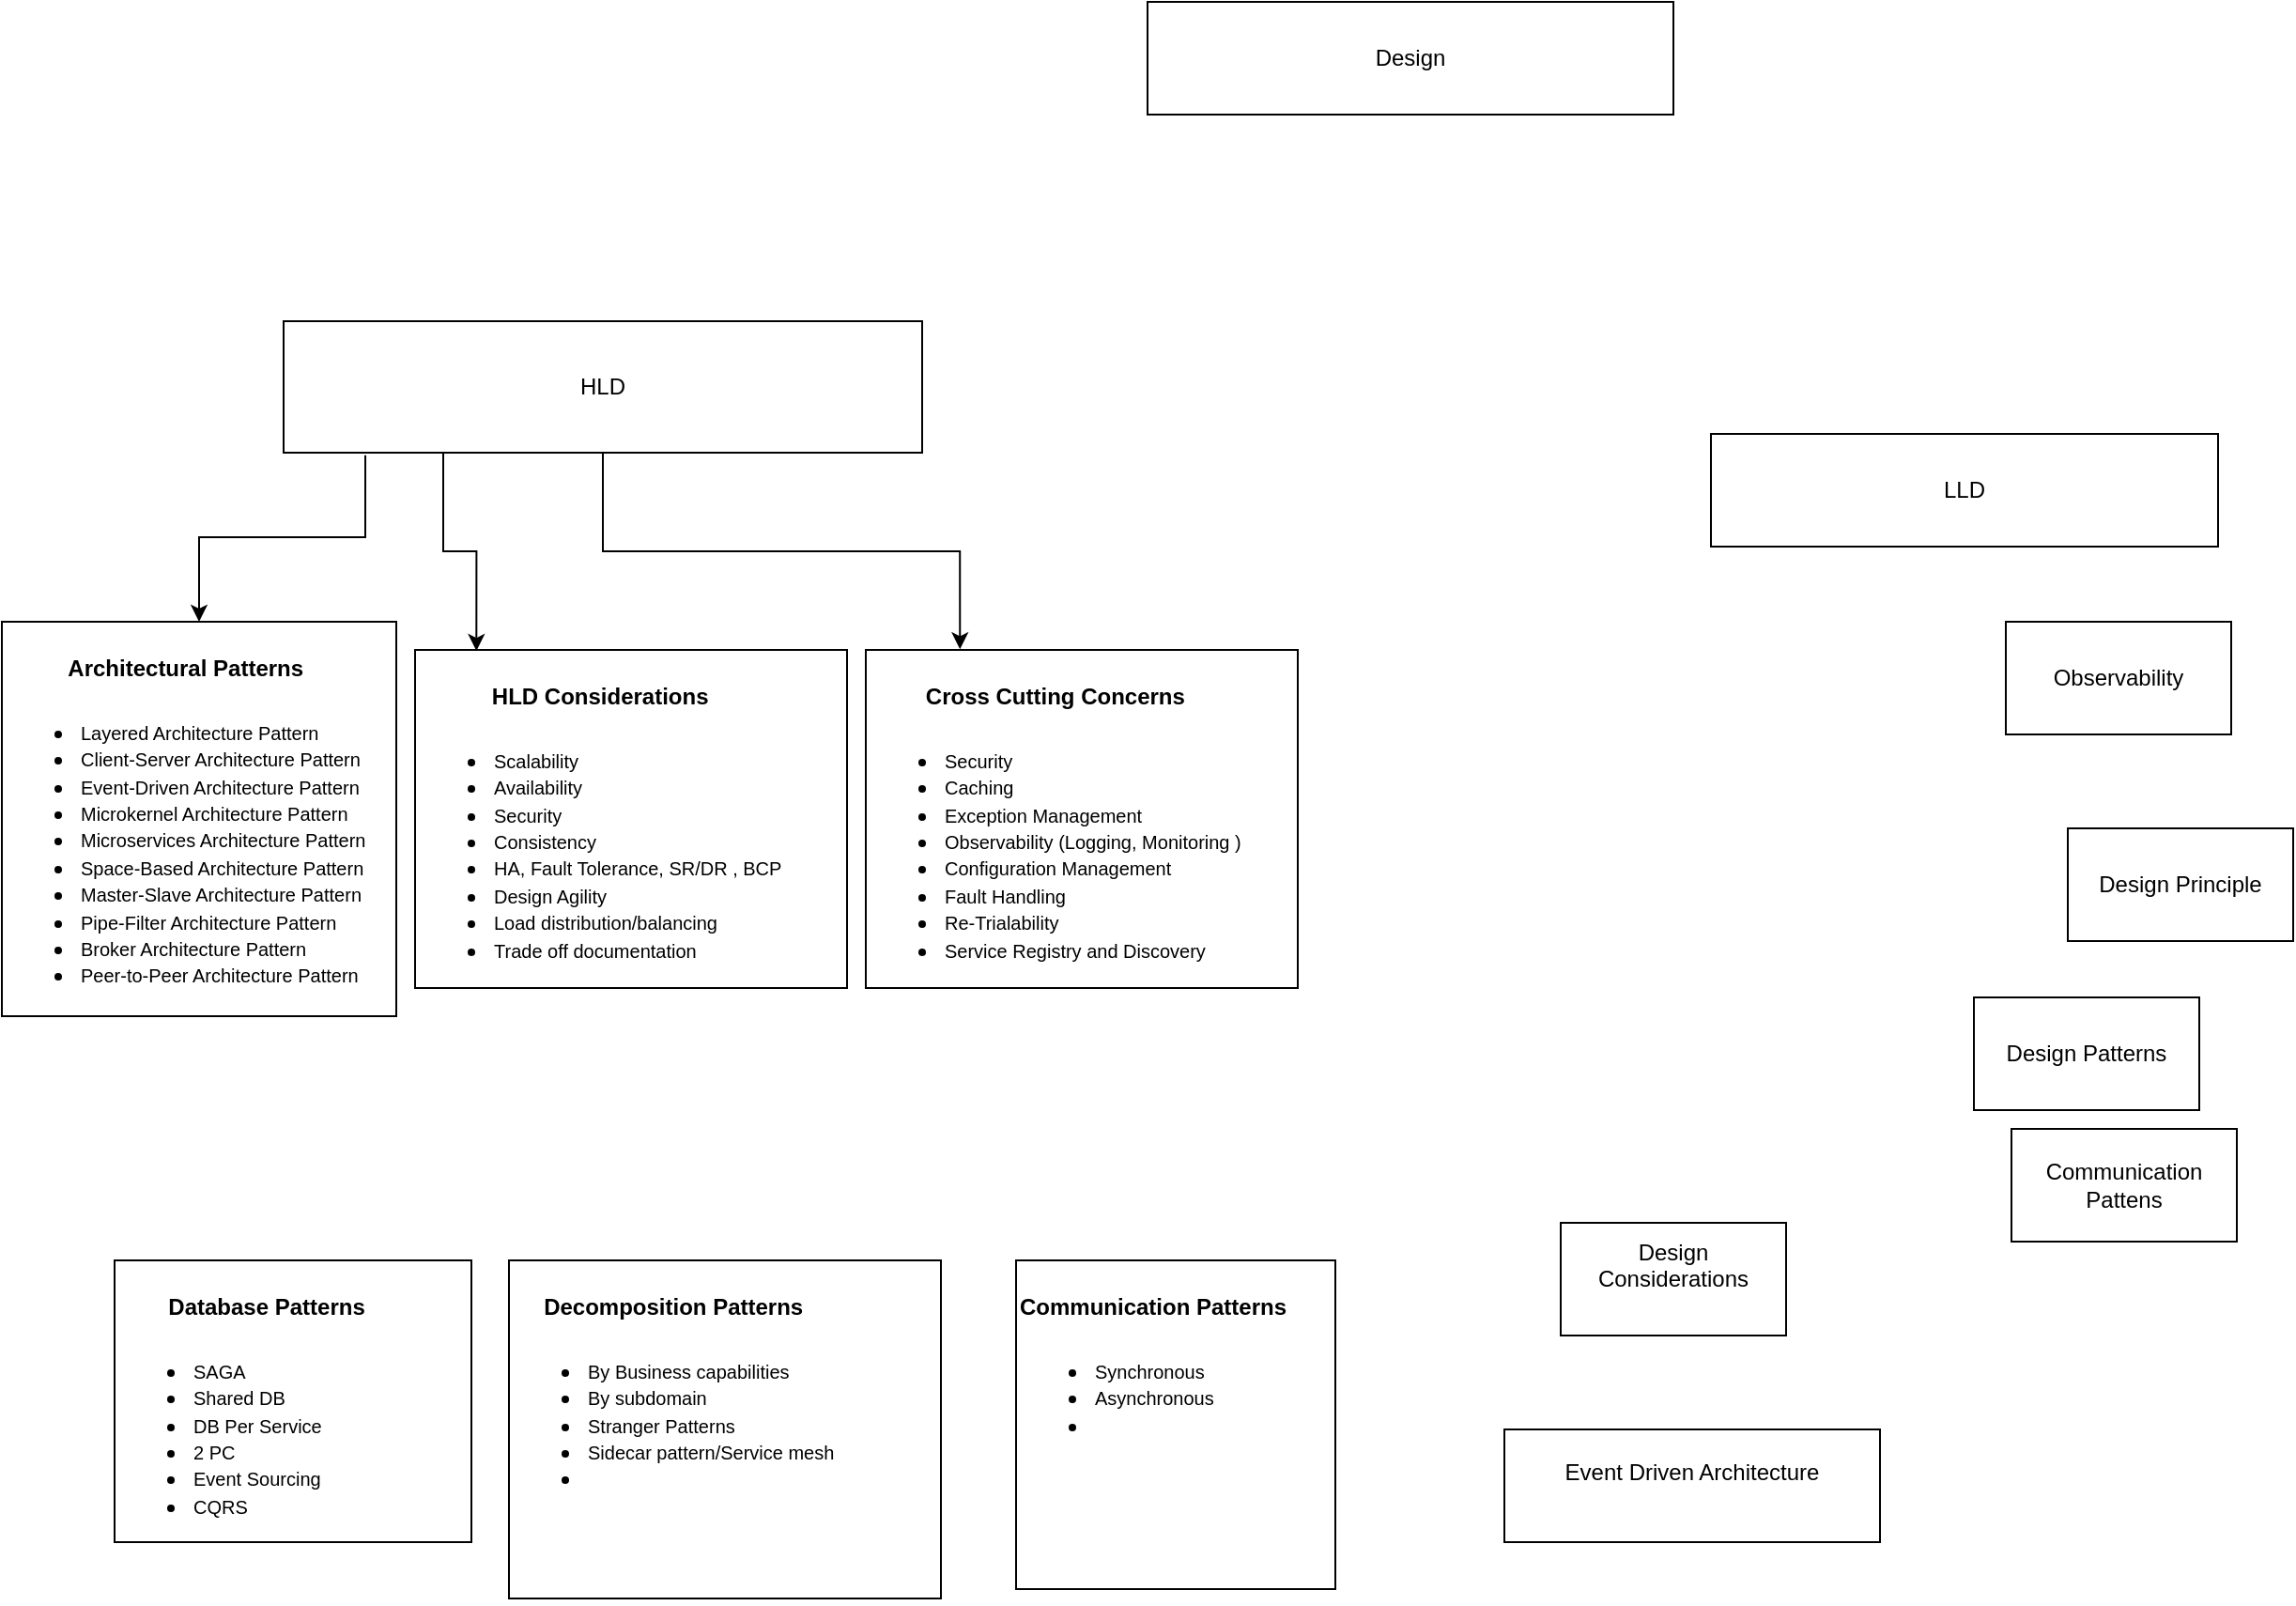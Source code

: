 <mxfile version="24.7.16">
  <diagram name="Page-1" id="bM3PmpB1r2jM4BKY32LB">
    <mxGraphModel dx="1877" dy="1691" grid="1" gridSize="10" guides="1" tooltips="1" connect="1" arrows="1" fold="1" page="1" pageScale="1" pageWidth="827" pageHeight="1169" math="0" shadow="0">
      <root>
        <mxCell id="0" />
        <mxCell id="1" parent="0" />
        <mxCell id="BcJtB_NbfzT6vHZU13DD-1" value="Design" style="rounded=0;whiteSpace=wrap;html=1;" parent="1" vertex="1">
          <mxGeometry x="370" y="-210" width="280" height="60" as="geometry" />
        </mxCell>
        <mxCell id="0TXN0Idf-uPjd7aG79dw-3" style="edgeStyle=orthogonalEdgeStyle;rounded=0;orthogonalLoop=1;jettySize=auto;html=1;exitX=0.128;exitY=1.02;exitDx=0;exitDy=0;exitPerimeter=0;" edge="1" parent="1" source="BcJtB_NbfzT6vHZU13DD-2" target="0TXN0Idf-uPjd7aG79dw-1">
          <mxGeometry relative="1" as="geometry" />
        </mxCell>
        <mxCell id="BcJtB_NbfzT6vHZU13DD-2" value="HLD" style="rounded=0;whiteSpace=wrap;html=1;" parent="1" vertex="1">
          <mxGeometry x="-90" y="-40" width="340" height="70" as="geometry" />
        </mxCell>
        <mxCell id="BcJtB_NbfzT6vHZU13DD-3" value="Design Considerations&lt;div&gt;&lt;br&gt;&lt;/div&gt;" style="rounded=0;whiteSpace=wrap;html=1;" parent="1" vertex="1">
          <mxGeometry x="590" y="440" width="120" height="60" as="geometry" />
        </mxCell>
        <mxCell id="BcJtB_NbfzT6vHZU13DD-4" value="LLD" style="rounded=0;whiteSpace=wrap;html=1;" parent="1" vertex="1">
          <mxGeometry x="670" y="20" width="270" height="60" as="geometry" />
        </mxCell>
        <mxCell id="BcJtB_NbfzT6vHZU13DD-5" value="Design Patterns" style="rounded=0;whiteSpace=wrap;html=1;" parent="1" vertex="1">
          <mxGeometry x="810" y="320" width="120" height="60" as="geometry" />
        </mxCell>
        <mxCell id="BcJtB_NbfzT6vHZU13DD-7" value="Event Driven Architecture&lt;div&gt;&lt;br&gt;&lt;/div&gt;" style="rounded=0;whiteSpace=wrap;html=1;" parent="1" vertex="1">
          <mxGeometry x="560" y="550" width="200" height="60" as="geometry" />
        </mxCell>
        <mxCell id="BcJtB_NbfzT6vHZU13DD-8" value="Design Principle" style="rounded=0;whiteSpace=wrap;html=1;" parent="1" vertex="1">
          <mxGeometry x="860" y="230" width="120" height="60" as="geometry" />
        </mxCell>
        <mxCell id="BcJtB_NbfzT6vHZU13DD-9" value="Observability" style="rounded=0;whiteSpace=wrap;html=1;" parent="1" vertex="1">
          <mxGeometry x="827" y="120" width="120" height="60" as="geometry" />
        </mxCell>
        <mxCell id="cn59YkBiOOC3MtFmb4QU-2" value="Communication Pattens" style="rounded=0;whiteSpace=wrap;html=1;" parent="1" vertex="1">
          <mxGeometry x="830" y="390" width="120" height="60" as="geometry" />
        </mxCell>
        <mxCell id="cn59YkBiOOC3MtFmb4QU-7" value="&lt;h1 style=&quot;text-align: center; margin-top: 0px;&quot;&gt;&lt;font style=&quot;font-size: 12px;&quot;&gt;Cross Cutting Concerns&lt;/font&gt;&lt;/h1&gt;&lt;p style=&quot;line-height: 1.38; margin-top: 0pt; margin-bottom: 0pt;&quot; dir=&quot;ltr&quot;&gt;&lt;/p&gt;&lt;ul&gt;&lt;li&gt;&lt;span style=&quot;background-color: transparent; font-variant-numeric: normal; font-variant-east-asian: normal; font-variant-alternates: normal; font-variant-position: normal; vertical-align: baseline; white-space-collapse: preserve; font-family: Arial, sans-serif;&quot;&gt;&lt;font style=&quot;font-size: 10px;&quot;&gt;Security&lt;/font&gt;&lt;/span&gt;&lt;/li&gt;&lt;li&gt;&lt;span style=&quot;font-family: Arial, sans-serif; background-color: transparent; font-variant-numeric: normal; font-variant-east-asian: normal; font-variant-alternates: normal; font-variant-position: normal; vertical-align: baseline; white-space-collapse: preserve;&quot;&gt;&lt;font style=&quot;font-size: 10px;&quot;&gt;Caching&lt;/font&gt;&lt;/span&gt;&lt;/li&gt;&lt;li&gt;&lt;span style=&quot;font-family: Arial, sans-serif; background-color: transparent; font-variant-numeric: normal; font-variant-east-asian: normal; font-variant-alternates: normal; font-variant-position: normal; vertical-align: baseline; white-space-collapse: preserve;&quot;&gt;&lt;font style=&quot;font-size: 10px;&quot;&gt;Exception Management&lt;/font&gt;&lt;/span&gt;&lt;/li&gt;&lt;li&gt;&lt;span style=&quot;font-family: Arial, sans-serif; background-color: transparent; font-variant-numeric: normal; font-variant-east-asian: normal; font-variant-alternates: normal; font-variant-position: normal; vertical-align: baseline; white-space-collapse: preserve;&quot;&gt;&lt;font style=&quot;font-size: 10px;&quot;&gt;Observability (Logging, Monitoring )&lt;/font&gt;&lt;/span&gt;&lt;/li&gt;&lt;li&gt;&lt;span style=&quot;font-family: Arial, sans-serif; background-color: transparent; font-variant-numeric: normal; font-variant-east-asian: normal; font-variant-alternates: normal; font-variant-position: normal; vertical-align: baseline; white-space-collapse: preserve;&quot;&gt;&lt;font style=&quot;font-size: 10px;&quot;&gt;Configuration Management&lt;/font&gt;&lt;/span&gt;&lt;/li&gt;&lt;li&gt;&lt;span style=&quot;font-family: Arial, sans-serif; background-color: transparent; font-variant-numeric: normal; font-variant-east-asian: normal; font-variant-alternates: normal; font-variant-position: normal; vertical-align: baseline; white-space-collapse: preserve;&quot;&gt;&lt;font style=&quot;font-size: 10px;&quot;&gt;Fault Handling&lt;/font&gt;&lt;/span&gt;&lt;/li&gt;&lt;li&gt;&lt;span style=&quot;font-family: Arial, sans-serif; background-color: transparent; font-variant-numeric: normal; font-variant-east-asian: normal; font-variant-alternates: normal; font-variant-position: normal; vertical-align: baseline; white-space-collapse: preserve;&quot;&gt;&lt;font style=&quot;font-size: 10px;&quot;&gt;Re-Trialability&amp;nbsp;&lt;/font&gt;&lt;/span&gt;&lt;/li&gt;&lt;li&gt;&lt;span style=&quot;font-family: Arial, sans-serif; background-color: transparent; font-variant-numeric: normal; font-variant-east-asian: normal; font-variant-alternates: normal; font-variant-position: normal; vertical-align: baseline; white-space-collapse: preserve;&quot;&gt;&lt;font style=&quot;font-size: 10px;&quot;&gt;Service Registry and Discovery &lt;/font&gt;&lt;/span&gt;&lt;/li&gt;&lt;/ul&gt;&lt;p&gt;&lt;/p&gt;&lt;div&gt;&lt;span style=&quot;font-family: Arial, sans-serif; background-color: transparent; font-variant-numeric: normal; font-variant-east-asian: normal; font-variant-alternates: normal; font-variant-position: normal; vertical-align: baseline; white-space-collapse: preserve;&quot;&gt;&lt;font style=&quot;font-size: 10px;&quot;&gt;&lt;br&gt;&lt;/font&gt;&lt;/span&gt;&lt;/div&gt;" style="text;html=1;whiteSpace=wrap;overflow=hidden;rounded=0;strokeColor=default;" parent="1" vertex="1">
          <mxGeometry x="220" y="135" width="230" height="180" as="geometry" />
        </mxCell>
        <mxCell id="cn59YkBiOOC3MtFmb4QU-8" value="&lt;h1 style=&quot;text-align: center; margin-top: 0px;&quot;&gt;&lt;span style=&quot;font-size: 12px;&quot;&gt;&lt;span style=&quot;white-space: pre;&quot;&gt;&#x9;&lt;/span&gt;Database Patterns&lt;/span&gt;&lt;/h1&gt;&lt;p style=&quot;line-height: 1.38; margin-top: 0pt; margin-bottom: 0pt;&quot; dir=&quot;ltr&quot;&gt;&lt;/p&gt;&lt;ul&gt;&lt;li&gt;&lt;font style=&quot;font-size: 10px;&quot;&gt;SAGA&lt;/font&gt;&lt;/li&gt;&lt;li&gt;&lt;font style=&quot;font-size: 10px;&quot;&gt;Shared DB&lt;/font&gt;&lt;/li&gt;&lt;li&gt;&lt;font style=&quot;font-size: 10px;&quot;&gt;DB Per Service&lt;/font&gt;&lt;/li&gt;&lt;li&gt;&lt;font style=&quot;font-size: 10px;&quot;&gt;2 PC&lt;/font&gt;&lt;/li&gt;&lt;li&gt;&lt;font style=&quot;font-size: 10px;&quot;&gt;Event Sourcing&lt;/font&gt;&lt;/li&gt;&lt;li&gt;&lt;font style=&quot;font-size: 10px;&quot;&gt;CQRS&lt;/font&gt;&lt;/li&gt;&lt;/ul&gt;&lt;p&gt;&lt;/p&gt;&lt;div&gt;&lt;span style=&quot;font-family: Arial, sans-serif; background-color: transparent; font-variant-numeric: normal; font-variant-east-asian: normal; font-variant-alternates: normal; font-variant-position: normal; vertical-align: baseline; white-space-collapse: preserve;&quot;&gt;&lt;font style=&quot;font-size: 10px;&quot;&gt;&lt;br&gt;&lt;/font&gt;&lt;/span&gt;&lt;/div&gt;" style="text;html=1;whiteSpace=wrap;overflow=hidden;rounded=0;strokeColor=default;" parent="1" vertex="1">
          <mxGeometry x="-180" y="460" width="190" height="150" as="geometry" />
        </mxCell>
        <mxCell id="cn59YkBiOOC3MtFmb4QU-9" value="&lt;h1 style=&quot;text-align: center; margin-top: 0px;&quot;&gt;&lt;font style=&quot;font-size: 12px;&quot;&gt;HLD Considerations&lt;/font&gt;&lt;/h1&gt;&lt;p style=&quot;line-height: 1.38; margin-top: 0pt; margin-bottom: 0pt;&quot; dir=&quot;ltr&quot;&gt;&lt;/p&gt;&lt;ul&gt;&lt;li&gt;&lt;span style=&quot;background-color: transparent; font-variant-numeric: normal; font-variant-east-asian: normal; font-variant-alternates: normal; font-variant-position: normal; vertical-align: baseline; white-space-collapse: preserve; font-family: Arial, sans-serif;&quot;&gt;&lt;font style=&quot;font-size: 10px;&quot;&gt;Scalability&lt;/font&gt;&lt;/span&gt;&lt;/li&gt;&lt;li&gt;&lt;span style=&quot;font-family: Arial, sans-serif; background-color: transparent; font-variant-numeric: normal; font-variant-east-asian: normal; font-variant-alternates: normal; font-variant-position: normal; vertical-align: baseline; white-space-collapse: preserve;&quot;&gt;&lt;font style=&quot;font-size: 10px;&quot;&gt;Availability&lt;/font&gt;&lt;/span&gt;&lt;/li&gt;&lt;li&gt;&lt;font face=&quot;Arial, sans-serif&quot;&gt;&lt;span style=&quot;font-size: 10px; white-space-collapse: preserve;&quot;&gt;Security&lt;/span&gt;&lt;/font&gt;&lt;/li&gt;&lt;li&gt;&lt;font face=&quot;Arial, sans-serif&quot;&gt;&lt;span style=&quot;font-size: 10px; white-space-collapse: preserve;&quot;&gt;Consistency&lt;/span&gt;&lt;/font&gt;&lt;/li&gt;&lt;li&gt;&lt;font face=&quot;Arial, sans-serif&quot;&gt;&lt;span style=&quot;font-size: 10px; white-space-collapse: preserve;&quot;&gt;HA, Fault Tolerance, SR/DR , BCP&lt;/span&gt;&lt;/font&gt;&lt;/li&gt;&lt;li&gt;&lt;font face=&quot;Arial, sans-serif&quot;&gt;&lt;span style=&quot;font-size: 10px; white-space-collapse: preserve;&quot;&gt;Design Agility&lt;/span&gt;&lt;/font&gt;&lt;/li&gt;&lt;li&gt;&lt;font face=&quot;Arial, sans-serif&quot;&gt;&lt;span style=&quot;font-size: 10px; white-space-collapse: preserve;&quot;&gt;Load distribution/balancing&lt;/span&gt;&lt;/font&gt;&lt;/li&gt;&lt;li&gt;&lt;font face=&quot;Arial, sans-serif&quot;&gt;&lt;span style=&quot;font-size: 10px; white-space-collapse: preserve;&quot;&gt;Trade off documentation&lt;/span&gt;&lt;/font&gt;&lt;/li&gt;&lt;/ul&gt;&lt;p&gt;&lt;/p&gt;&lt;div&gt;&lt;span style=&quot;font-family: Arial, sans-serif; background-color: transparent; font-variant-numeric: normal; font-variant-east-asian: normal; font-variant-alternates: normal; font-variant-position: normal; vertical-align: baseline; white-space-collapse: preserve;&quot;&gt;&lt;font style=&quot;font-size: 10px;&quot;&gt;&lt;br&gt;&lt;/font&gt;&lt;/span&gt;&lt;/div&gt;" style="text;html=1;whiteSpace=wrap;overflow=hidden;rounded=0;strokeColor=default;" parent="1" vertex="1">
          <mxGeometry x="-20" y="135" width="230" height="180" as="geometry" />
        </mxCell>
        <mxCell id="cn59YkBiOOC3MtFmb4QU-10" value="&lt;h1 style=&quot;text-align: center; margin-top: 0px;&quot;&gt;&lt;font style=&quot;font-size: 12px;&quot;&gt;Decomposition Patterns&lt;/font&gt;&lt;/h1&gt;&lt;p style=&quot;line-height: 1.38; margin-top: 0pt; margin-bottom: 0pt;&quot; dir=&quot;ltr&quot;&gt;&lt;/p&gt;&lt;ul&gt;&lt;li&gt;&lt;span style=&quot;background-color: transparent; font-variant-numeric: normal; font-variant-east-asian: normal; font-variant-alternates: normal; font-variant-position: normal; vertical-align: baseline; white-space-collapse: preserve; font-family: Arial, sans-serif;&quot;&gt;&lt;font style=&quot;font-size: 10px;&quot;&gt;By Business capabilities&lt;/font&gt;&lt;/span&gt;&lt;/li&gt;&lt;li&gt;&lt;span style=&quot;font-family: Arial, sans-serif; background-color: transparent; font-variant-numeric: normal; font-variant-east-asian: normal; font-variant-alternates: normal; font-variant-position: normal; vertical-align: baseline; white-space-collapse: preserve;&quot;&gt;&lt;font style=&quot;font-size: 10px;&quot;&gt;By subdomain&lt;/font&gt;&lt;/span&gt;&lt;/li&gt;&lt;li&gt;&lt;font face=&quot;Arial, sans-serif&quot;&gt;&lt;span style=&quot;font-size: 10px; white-space-collapse: preserve;&quot;&gt;Stranger Patterns&lt;/span&gt;&lt;/font&gt;&lt;/li&gt;&lt;li&gt;&lt;font face=&quot;Arial, sans-serif&quot;&gt;&lt;span style=&quot;font-size: 10px; white-space-collapse: preserve;&quot;&gt;Sidecar pattern/Service mesh&lt;/span&gt;&lt;/font&gt;&lt;/li&gt;&lt;li&gt;&lt;span style=&quot;font-size: 10px; background-color: transparent; font-family: Arial, sans-serif; white-space-collapse: preserve;&quot;&gt; &lt;/span&gt;&lt;br&gt;&lt;/li&gt;&lt;/ul&gt;&lt;p&gt;&lt;/p&gt;&lt;div&gt;&lt;span style=&quot;font-family: Arial, sans-serif; background-color: transparent; font-variant-numeric: normal; font-variant-east-asian: normal; font-variant-alternates: normal; font-variant-position: normal; vertical-align: baseline; white-space-collapse: preserve;&quot;&gt;&lt;font style=&quot;font-size: 10px;&quot;&gt;&lt;br&gt;&lt;/font&gt;&lt;/span&gt;&lt;/div&gt;" style="text;html=1;whiteSpace=wrap;overflow=hidden;rounded=0;strokeColor=default;" parent="1" vertex="1">
          <mxGeometry x="30" y="460" width="230" height="180" as="geometry" />
        </mxCell>
        <mxCell id="cn59YkBiOOC3MtFmb4QU-11" value="&lt;h1 style=&quot;margin-top: 0px;&quot;&gt;&lt;font style=&quot;font-size: 12px;&quot;&gt;Communication Patterns&lt;/font&gt;&lt;/h1&gt;&lt;p style=&quot;line-height: 1.38; margin-top: 0pt; margin-bottom: 0pt;&quot; dir=&quot;ltr&quot;&gt;&lt;/p&gt;&lt;ul&gt;&lt;li style=&quot;&quot;&gt;&lt;span style=&quot;background-color: transparent; font-variant-numeric: normal; font-variant-east-asian: normal; font-variant-alternates: normal; font-variant-position: normal; vertical-align: baseline; white-space-collapse: preserve; font-family: Arial, sans-serif;&quot;&gt;&lt;font style=&quot;font-size: 10px;&quot;&gt;Synchronous&lt;/font&gt;&lt;/span&gt;&lt;/li&gt;&lt;li style=&quot;&quot;&gt;&lt;font style=&quot;font-size: 10px;&quot;&gt;&lt;font face=&quot;Arial, sans-serif&quot;&gt;&lt;span style=&quot;white-space-collapse: preserve;&quot;&gt;A&lt;/span&gt;&lt;/font&gt;synchronous&lt;/font&gt;&lt;/li&gt;&lt;li style=&quot;&quot;&gt;&lt;br&gt;&lt;/li&gt;&lt;/ul&gt;&lt;p&gt;&lt;/p&gt;&lt;div&gt;&lt;span style=&quot;font-family: Arial, sans-serif; background-color: transparent; font-variant-numeric: normal; font-variant-east-asian: normal; font-variant-alternates: normal; font-variant-position: normal; vertical-align: baseline; white-space-collapse: preserve;&quot;&gt;&lt;font style=&quot;font-size: 10px;&quot;&gt;&lt;br&gt;&lt;/font&gt;&lt;/span&gt;&lt;/div&gt;" style="text;html=1;whiteSpace=wrap;overflow=hidden;rounded=0;strokeColor=default;" parent="1" vertex="1">
          <mxGeometry x="300" y="460" width="170" height="175" as="geometry" />
        </mxCell>
        <mxCell id="0TXN0Idf-uPjd7aG79dw-1" value="&lt;h1 style=&quot;text-align: center; margin-top: 0px;&quot;&gt;&lt;font style=&quot;font-size: 12px;&quot;&gt;Architectural Patterns&lt;/font&gt;&lt;/h1&gt;&lt;p style=&quot;line-height: 1.38; margin-top: 0pt; margin-bottom: 0pt;&quot; dir=&quot;ltr&quot;&gt;&lt;/p&gt;&lt;ul&gt;&lt;li&gt;&lt;span style=&quot;font-size: 10px; white-space-collapse: preserve; font-family: Arial, sans-serif; background-color: initial;&quot;&gt;Layered Architecture Pattern&lt;/span&gt;&lt;/li&gt;&lt;li&gt;&lt;span style=&quot;font-size: 10px; white-space-collapse: preserve; font-family: Arial, sans-serif; background-color: initial;&quot;&gt;Client-Server Architecture Pattern&lt;/span&gt;&lt;/li&gt;&lt;li&gt;&lt;span style=&quot;font-size: 10px; white-space-collapse: preserve; font-family: Arial, sans-serif; background-color: initial;&quot;&gt;Event-Driven Architecture Pattern&lt;/span&gt;&lt;/li&gt;&lt;li&gt;&lt;span style=&quot;font-size: 10px; white-space-collapse: preserve; font-family: Arial, sans-serif; background-color: initial;&quot;&gt;Microkernel Architecture Pattern&lt;/span&gt;&lt;/li&gt;&lt;li&gt;&lt;span style=&quot;font-size: 10px; white-space-collapse: preserve; font-family: Arial, sans-serif; background-color: initial;&quot;&gt;Microservices Architecture Pattern&lt;/span&gt;&lt;/li&gt;&lt;li&gt;&lt;span style=&quot;font-size: 10px; white-space-collapse: preserve; font-family: Arial, sans-serif; background-color: initial;&quot;&gt;Space-Based Architecture Pattern&lt;/span&gt;&lt;/li&gt;&lt;li&gt;&lt;span style=&quot;font-size: 10px; white-space-collapse: preserve; font-family: Arial, sans-serif; background-color: initial;&quot;&gt;Master-Slave Architecture Pattern&lt;/span&gt;&lt;/li&gt;&lt;li&gt;&lt;span style=&quot;font-size: 10px; white-space-collapse: preserve; font-family: Arial, sans-serif; background-color: initial;&quot;&gt;Pipe-Filter Architecture Pattern&lt;/span&gt;&lt;/li&gt;&lt;li&gt;&lt;span style=&quot;font-size: 10px; white-space-collapse: preserve; font-family: Arial, sans-serif; background-color: initial;&quot;&gt;Broker Architecture Pattern&lt;/span&gt;&lt;/li&gt;&lt;li&gt;&lt;span style=&quot;font-size: 10px; white-space-collapse: preserve; font-family: Arial, sans-serif; background-color: initial;&quot;&gt;Peer-to-Peer Architecture Pattern&lt;/span&gt;&lt;/li&gt;&lt;/ul&gt;&lt;p&gt;&lt;/p&gt;&lt;div&gt;&lt;span style=&quot;font-family: Arial, sans-serif; background-color: transparent; font-variant-numeric: normal; font-variant-east-asian: normal; font-variant-alternates: normal; font-variant-position: normal; vertical-align: baseline; white-space-collapse: preserve;&quot;&gt;&lt;font style=&quot;font-size: 10px;&quot;&gt;&lt;br&gt;&lt;/font&gt;&lt;/span&gt;&lt;/div&gt;" style="text;html=1;whiteSpace=wrap;overflow=hidden;rounded=0;strokeColor=default;" vertex="1" parent="1">
          <mxGeometry x="-240" y="120" width="210" height="210" as="geometry" />
        </mxCell>
        <mxCell id="0TXN0Idf-uPjd7aG79dw-4" style="edgeStyle=orthogonalEdgeStyle;rounded=0;orthogonalLoop=1;jettySize=auto;html=1;exitX=0.25;exitY=1;exitDx=0;exitDy=0;entryX=0.142;entryY=0.003;entryDx=0;entryDy=0;entryPerimeter=0;" edge="1" parent="1" source="BcJtB_NbfzT6vHZU13DD-2" target="cn59YkBiOOC3MtFmb4QU-9">
          <mxGeometry relative="1" as="geometry" />
        </mxCell>
        <mxCell id="0TXN0Idf-uPjd7aG79dw-5" style="edgeStyle=orthogonalEdgeStyle;rounded=0;orthogonalLoop=1;jettySize=auto;html=1;exitX=0.5;exitY=1;exitDx=0;exitDy=0;entryX=0.218;entryY=-0.002;entryDx=0;entryDy=0;entryPerimeter=0;" edge="1" parent="1" source="BcJtB_NbfzT6vHZU13DD-2" target="cn59YkBiOOC3MtFmb4QU-7">
          <mxGeometry relative="1" as="geometry" />
        </mxCell>
      </root>
    </mxGraphModel>
  </diagram>
</mxfile>
